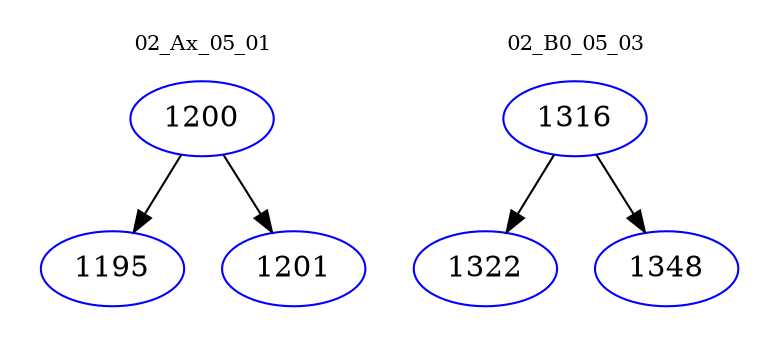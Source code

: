 digraph{
subgraph cluster_0 {
color = white
label = "02_Ax_05_01";
fontsize=10;
T0_1200 [label="1200", color="blue"]
T0_1200 -> T0_1195 [color="black"]
T0_1195 [label="1195", color="blue"]
T0_1200 -> T0_1201 [color="black"]
T0_1201 [label="1201", color="blue"]
}
subgraph cluster_1 {
color = white
label = "02_B0_05_03";
fontsize=10;
T1_1316 [label="1316", color="blue"]
T1_1316 -> T1_1322 [color="black"]
T1_1322 [label="1322", color="blue"]
T1_1316 -> T1_1348 [color="black"]
T1_1348 [label="1348", color="blue"]
}
}

